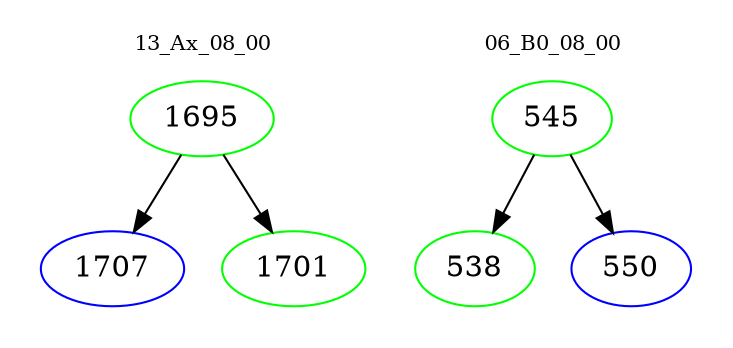 digraph{
subgraph cluster_0 {
color = white
label = "13_Ax_08_00";
fontsize=10;
T0_1695 [label="1695", color="green"]
T0_1695 -> T0_1707 [color="black"]
T0_1707 [label="1707", color="blue"]
T0_1695 -> T0_1701 [color="black"]
T0_1701 [label="1701", color="green"]
}
subgraph cluster_1 {
color = white
label = "06_B0_08_00";
fontsize=10;
T1_545 [label="545", color="green"]
T1_545 -> T1_538 [color="black"]
T1_538 [label="538", color="green"]
T1_545 -> T1_550 [color="black"]
T1_550 [label="550", color="blue"]
}
}
